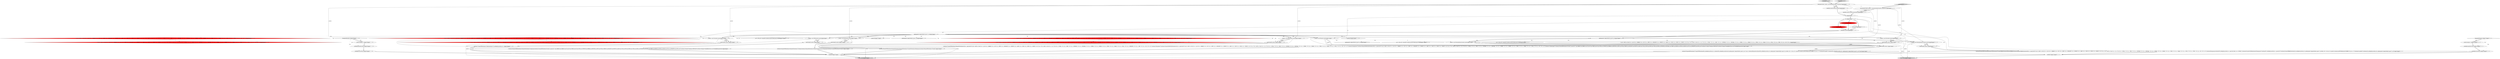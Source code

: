 digraph {
1 [style = filled, label = "getInterpreter().adaptivePredict(_input,12,_ctx)@@@10@@@['1', '1', '0']", fillcolor = white, shape = diamond image = "AAA0AAABBB1BBB"];
7 [style = filled, label = "int _la@@@5@@@['1', '1', '1']", fillcolor = white, shape = ellipse image = "AAA0AAABBB1BBB"];
50 [style = filled, label = "{exitRule()}@@@132@@@['0', '0', '1']", fillcolor = white, shape = ellipse image = "AAA0AAABBB3BBB"];
60 [style = filled, label = "getInterpreter().adaptivePredict(_input,38,_ctx)@@@10@@@['0', '0', '1']", fillcolor = white, shape = diamond image = "AAA0AAABBB3BBB"];
32 [style = filled, label = "(((_la) & ~0x3f) == 0 && ((1L << _la) & ((1L << LBRACE) | (1L << LP) | (1L << NEW) | (1L << BOOLNOT) | (1L << BWNOT) | (1L << ADD) | (1L << SUB) | (1L << INCR) | (1L << DECR))) != 0) || ((((_la - 72)) & ~0x3f) == 0 && ((1L << (_la - 72)) & ((1L << (OCTAL - 72)) | (1L << (HEX - 72)) | (1L << (INTEGER - 72)) | (1L << (DECIMAL - 72)) | (1L << (STRING - 72)) | (1L << (REGEX - 72)) | (1L << (TRUE - 72)) | (1L << (FALSE - 72)) | (1L << (NULL - 72)) | (1L << (TYPE - 72)) | (1L << (ID - 72)))) != 0)@@@88@@@['1', '0', '0']", fillcolor = red, shape = diamond image = "AAA1AAABBB1BBB"];
37 [style = filled, label = "enterOuterAlt(_localctx,6)@@@163@@@['1', '1', '0']", fillcolor = white, shape = ellipse image = "AAA0AAABBB1BBB"];
55 [style = filled, label = "_localctx = new NewstandardarrayContext(_localctx)@@@11@@@['0', '0', '1']", fillcolor = white, shape = ellipse image = "AAA0AAABBB3BBB"];
29 [style = filled, label = "_localctx = new WhileContext(_localctx)@@@42@@@['1', '1', '0']", fillcolor = white, shape = ellipse image = "AAA0AAABBB1BBB"];
54 [style = filled, label = "enterOuterAlt(_localctx,2)@@@69@@@['0', '0', '1']", fillcolor = white, shape = ellipse image = "AAA0AAABBB3BBB"];
12 [style = filled, label = "_localctx = new TryContext(_localctx)@@@162@@@['1', '1', '0']", fillcolor = white, shape = ellipse image = "AAA0AAABBB1BBB"];
20 [style = filled, label = "(((_la) & ~0x3f) == 0 && ((1L << _la) & ((1L << LBRACE) | (1L << LP) | (1L << NEW) | (1L << BOOLNOT) | (1L << BWNOT) | (1L << ADD) | (1L << SUB) | (1L << INCR) | (1L << DECR))) != 0) || ((((_la - 72)) & ~0x3f) == 0 && ((1L << (_la - 72)) & ((1L << (OCTAL - 72)) | (1L << (HEX - 72)) | (1L << (INTEGER - 72)) | (1L << (DECIMAL - 72)) | (1L << (STRING - 72)) | (1L << (REGEX - 72)) | (1L << (TRUE - 72)) | (1L << (FALSE - 72)) | (1L << (NULL - 72)) | (1L << (TYPE - 72)) | (1L << (ID - 72)))) != 0)@@@78@@@['1', '0', '0']", fillcolor = red, shape = diamond image = "AAA1AAABBB1BBB"];
2 [style = filled, label = "_input.LA(1)@@@54@@@['1', '1', '0']", fillcolor = white, shape = diamond image = "AAA0AAABBB1BBB"];
51 [style = filled, label = "(((_la) & ~0x3f) == 0 && ((1L << _la) & ((1L << LBRACE) | (1L << LP) | (1L << NEW) | (1L << BOOLNOT) | (1L << BWNOT) | (1L << ADD) | (1L << SUB) | (1L << INCR) | (1L << DECR))) != 0) || ((((_la - 72)) & ~0x3f) == 0 && ((1L << (_la - 72)) & ((1L << (OCTAL - 72)) | (1L << (HEX - 72)) | (1L << (INTEGER - 72)) | (1L << (DECIMAL - 72)) | (1L << (STRING - 72)) | (1L << (REGEX - 72)) | (1L << (TRUE - 72)) | (1L << (FALSE - 72)) | (1L << (NULL - 72)) | (1L << (TYPE - 72)) | (1L << (ID - 72)))) != 0)@@@83@@@['0', '0', '1']", fillcolor = white, shape = diamond image = "AAA0AAABBB3BBB"];
59 [style = filled, label = "getInterpreter().adaptivePredict(_input,34,_ctx)@@@43@@@['0', '0', '1']", fillcolor = white, shape = diamond image = "AAA0AAABBB3BBB"];
9 [style = filled, label = "_errHandler.reportError(this,re)@@@194@@@['1', '1', '0']", fillcolor = white, shape = ellipse image = "AAA0AAABBB1BBB"];
31 [style = filled, label = "_localctx = new IneachContext(_localctx)@@@143@@@['1', '1', '0']", fillcolor = white, shape = ellipse image = "AAA0AAABBB1BBB"];
48 [style = filled, label = "ArrayinitializerContext _localctx = new ArrayinitializerContext(_ctx,getState())@@@3@@@['0', '0', '1']", fillcolor = white, shape = ellipse image = "AAA0AAABBB3BBB"];
6 [style = filled, label = "{setState(137)match(FOR)setState(138)match(LP)setState(140)_la = _input.LA(1)if ((((_la) & ~0x3f) == 0 && ((1L << _la) & ((1L << LBRACE) | (1L << LP) | (1L << NEW) | (1L << BOOLNOT) | (1L << BWNOT) | (1L << ADD) | (1L << SUB) | (1L << INCR) | (1L << DECR))) != 0) || ((((_la - 72)) & ~0x3f) == 0 && ((1L << (_la - 72)) & ((1L << (OCTAL - 72)) | (1L << (HEX - 72)) | (1L << (INTEGER - 72)) | (1L << (DECIMAL - 72)) | (1L << (STRING - 72)) | (1L << (REGEX - 72)) | (1L << (TRUE - 72)) | (1L << (FALSE - 72)) | (1L << (NULL - 72)) | (1L << (PRIMITIVE - 72)) | (1L << (DEF - 72)) | (1L << (ID - 72)))) != 0)) {{setState(139)initializer()}}setState(142)match(SEMICOLON)setState(144)_la = _input.LA(1)if ((((_la) & ~0x3f) == 0 && ((1L << _la) & ((1L << LBRACE) | (1L << LP) | (1L << NEW) | (1L << BOOLNOT) | (1L << BWNOT) | (1L << ADD) | (1L << SUB) | (1L << INCR) | (1L << DECR))) != 0) || ((((_la - 72)) & ~0x3f) == 0 && ((1L << (_la - 72)) & ((1L << (OCTAL - 72)) | (1L << (HEX - 72)) | (1L << (INTEGER - 72)) | (1L << (DECIMAL - 72)) | (1L << (STRING - 72)) | (1L << (REGEX - 72)) | (1L << (TRUE - 72)) | (1L << (FALSE - 72)) | (1L << (NULL - 72)) | (1L << (ID - 72)))) != 0)) {{setState(143)expression()}}setState(146)match(SEMICOLON)setState(148)_la = _input.LA(1)if ((((_la) & ~0x3f) == 0 && ((1L << _la) & ((1L << LBRACE) | (1L << LP) | (1L << NEW) | (1L << BOOLNOT) | (1L << BWNOT) | (1L << ADD) | (1L << SUB) | (1L << INCR) | (1L << DECR))) != 0) || ((((_la - 72)) & ~0x3f) == 0 && ((1L << (_la - 72)) & ((1L << (OCTAL - 72)) | (1L << (HEX - 72)) | (1L << (INTEGER - 72)) | (1L << (DECIMAL - 72)) | (1L << (STRING - 72)) | (1L << (REGEX - 72)) | (1L << (TRUE - 72)) | (1L << (FALSE - 72)) | (1L << (NULL - 72)) | (1L << (ID - 72)))) != 0)) {{setState(147)afterthought()}}setState(150)match(RP)setState(153)switch (_input.LA(1)) {case LBRACK:case LBRACE:case LP:case IF:case WHILE:case DO:case FOR:case CONTINUE:case BREAK:case RETURN:case NEW:case TRY:case THROW:case BOOLNOT:case BWNOT:case ADD:case SUB:case INCR:case DECR:case OCTAL:case HEX:case INTEGER:case DECIMAL:case STRING:case REGEX:case TRUE:case FALSE:case NULL:case PRIMITIVE:case DEF:case ID:{setState(151)trailer()}breakcase SEMICOLON:{setState(152)empty()}breakdefault:throw new NoViableAltException(this)}@@@71@@@['1', '1', '0']", fillcolor = white, shape = ellipse image = "AAA0AAABBB1BBB"];
21 [style = filled, label = "enterOuterAlt(_localctx,4)@@@123@@@['1', '1', '0']", fillcolor = white, shape = ellipse image = "AAA0AAABBB1BBB"];
24 [style = filled, label = "enterRule(_localctx,8,RULE_rstatement)@@@4@@@['1', '1', '0']", fillcolor = white, shape = ellipse image = "AAA0AAABBB1BBB"];
5 [style = filled, label = "enterOuterAlt(_localctx,5)@@@144@@@['1', '1', '0']", fillcolor = white, shape = ellipse image = "AAA0AAABBB1BBB"];
30 [style = filled, label = "_localctx = new IfContext(_localctx)@@@11@@@['1', '1', '0']", fillcolor = white, shape = ellipse image = "AAA0AAABBB1BBB"];
53 [style = filled, label = "_alt != 2 && _alt != org.antlr.v4.runtime.atn.ATN.INVALID_ALT_NUMBER@@@110@@@['0', '0', '1']", fillcolor = white, shape = diamond image = "AAA0AAABBB3BBB"];
49 [style = filled, label = "{setState(395)match(NEW)setState(396)match(TYPE)setState(397)match(LBRACE)setState(398)match(RBRACE)setState(399)match(LBRACK)setState(408)_la = _input.LA(1)if ((((_la) & ~0x3f) == 0 && ((1L << _la) & ((1L << LBRACE) | (1L << LP) | (1L << NEW) | (1L << BOOLNOT) | (1L << BWNOT) | (1L << ADD) | (1L << SUB) | (1L << INCR) | (1L << DECR))) != 0) || ((((_la - 72)) & ~0x3f) == 0 && ((1L << (_la - 72)) & ((1L << (OCTAL - 72)) | (1L << (HEX - 72)) | (1L << (INTEGER - 72)) | (1L << (DECIMAL - 72)) | (1L << (STRING - 72)) | (1L << (REGEX - 72)) | (1L << (TRUE - 72)) | (1L << (FALSE - 72)) | (1L << (NULL - 72)) | (1L << (TYPE - 72)) | (1L << (ID - 72)))) != 0)) {{setState(400)expression()setState(405)_errHandler.sync(this)_la = _input.LA(1)while (_la == COMMA) {{{setState(401)match(COMMA)setState(402)expression()}}setState(407)_errHandler.sync(this)_la = _input.LA(1)}}}setState(410)match(RBRACK)setState(414)_errHandler.sync(this)_alt = getInterpreter().adaptivePredict(_input,37,_ctx)while (_alt != 2 && _alt != org.antlr.v4.runtime.atn.ATN.INVALID_ALT_NUMBER) {if (_alt == 1) {{{setState(411)postfix()}}}setState(416)_errHandler.sync(this)_alt = getInterpreter().adaptivePredict(_input,37,_ctx)}}@@@70@@@['0', '0', '1']", fillcolor = white, shape = ellipse image = "AAA0AAABBB3BBB"];
8 [style = filled, label = "(((_la) & ~0x3f) == 0 && ((1L << _la) & ((1L << LBRACE) | (1L << LP) | (1L << NEW) | (1L << BOOLNOT) | (1L << BWNOT) | (1L << ADD) | (1L << SUB) | (1L << INCR) | (1L << DECR))) != 0) || ((((_la - 72)) & ~0x3f) == 0 && ((1L << (_la - 72)) & ((1L << (OCTAL - 72)) | (1L << (HEX - 72)) | (1L << (INTEGER - 72)) | (1L << (DECIMAL - 72)) | (1L << (STRING - 72)) | (1L << (REGEX - 72)) | (1L << (TRUE - 72)) | (1L << (FALSE - 72)) | (1L << (NULL - 72)) | (1L << (TYPE - 72)) | (1L << (ID - 72)))) != 0)@@@98@@@['1', '0', '0']", fillcolor = red, shape = diamond image = "AAA1AAABBB1BBB"];
25 [style = filled, label = "enterOuterAlt(_localctx,2)@@@43@@@['1', '1', '0']", fillcolor = white, shape = ellipse image = "AAA0AAABBB1BBB"];
39 [style = filled, label = "(((_la) & ~0x3f) == 0 && ((1L << _la) & ((1L << LBRACE) | (1L << LP) | (1L << NEW) | (1L << BOOLNOT) | (1L << BWNOT) | (1L << ADD) | (1L << SUB) | (1L << INCR) | (1L << DECR))) != 0) || ((((_la - 72)) & ~0x3f) == 0 && ((1L << (_la - 72)) & ((1L << (OCTAL - 72)) | (1L << (HEX - 72)) | (1L << (INTEGER - 72)) | (1L << (DECIMAL - 72)) | (1L << (STRING - 72)) | (1L << (REGEX - 72)) | (1L << (TRUE - 72)) | (1L << (FALSE - 72)) | (1L << (NULL - 72)) | (1L << (PRIMITIVE - 72)) | (1L << (DEF - 72)) | (1L << (ID - 72)))) != 0)@@@78@@@['0', '1', '0']", fillcolor = red, shape = diamond image = "AAA1AAABBB2BBB"];
34 [style = filled, label = "enterOuterAlt(_localctx,1)@@@12@@@['1', '1', '1']", fillcolor = white, shape = ellipse image = "AAA0AAABBB1BBB"];
45 [style = filled, label = "_errHandler.recover(this,re)@@@130@@@['0', '0', '1']", fillcolor = white, shape = ellipse image = "AAA0AAABBB3BBB"];
13 [style = filled, label = "RstatementContext _localctx = new RstatementContext(_ctx,getState())@@@3@@@['1', '1', '0']", fillcolor = white, shape = ellipse image = "AAA0AAABBB1BBB"];
52 [style = filled, label = "RecognitionException re@@@127@@@['0', '0', '1']", fillcolor = white, shape = diamond image = "AAA0AAABBB3BBB"];
19 [style = filled, label = "_alt != 2 && _alt != org.antlr.v4.runtime.atn.ATN.INVALID_ALT_NUMBER@@@187@@@['1', '1', '0']", fillcolor = white, shape = diamond image = "AAA0AAABBB1BBB"];
27 [style = filled, label = "{exitRule()}@@@197@@@['1', '1', '0']", fillcolor = white, shape = ellipse image = "AAA0AAABBB1BBB"];
40 [style = filled, label = "(((_la) & ~0x3f) == 0 && ((1L << _la) & ((1L << LBRACE) | (1L << LP) | (1L << NEW) | (1L << BOOLNOT) | (1L << BWNOT) | (1L << ADD) | (1L << SUB) | (1L << INCR) | (1L << DECR))) != 0) || ((((_la - 72)) & ~0x3f) == 0 && ((1L << (_la - 72)) & ((1L << (OCTAL - 72)) | (1L << (HEX - 72)) | (1L << (INTEGER - 72)) | (1L << (DECIMAL - 72)) | (1L << (STRING - 72)) | (1L << (REGEX - 72)) | (1L << (TRUE - 72)) | (1L << (FALSE - 72)) | (1L << (NULL - 72)) | (1L << (ID - 72)))) != 0)@@@88@@@['0', '1', '0']", fillcolor = red, shape = diamond image = "AAA1AAABBB2BBB"];
41 [style = filled, label = "(((_la) & ~0x3f) == 0 && ((1L << _la) & ((1L << LBRACE) | (1L << LP) | (1L << NEW) | (1L << BOOLNOT) | (1L << BWNOT) | (1L << ADD) | (1L << SUB) | (1L << INCR) | (1L << DECR))) != 0) || ((((_la - 72)) & ~0x3f) == 0 && ((1L << (_la - 72)) & ((1L << (OCTAL - 72)) | (1L << (HEX - 72)) | (1L << (INTEGER - 72)) | (1L << (DECIMAL - 72)) | (1L << (STRING - 72)) | (1L << (REGEX - 72)) | (1L << (TRUE - 72)) | (1L << (FALSE - 72)) | (1L << (NULL - 72)) | (1L << (ID - 72)))) != 0)@@@98@@@['0', '1', '0']", fillcolor = red, shape = diamond image = "AAA1AAABBB2BBB"];
4 [style = filled, label = "_errHandler.recover(this,re)@@@195@@@['1', '1', '0']", fillcolor = white, shape = ellipse image = "AAA0AAABBB1BBB"];
42 [style = filled, label = "setState(179)@@@8@@@['0', '1', '0']", fillcolor = red, shape = ellipse image = "AAA1AAABBB2BBB"];
61 [style = filled, label = "setState(417)@@@8@@@['0', '0', '1']", fillcolor = white, shape = ellipse image = "AAA0AAABBB3BBB"];
56 [style = filled, label = "_alt != 2 && _alt != org.antlr.v4.runtime.atn.ATN.INVALID_ALT_NUMBER@@@40@@@['0', '0', '1']", fillcolor = white, shape = diamond image = "AAA0AAABBB3BBB"];
38 [style = filled, label = "setState(169)@@@8@@@['1', '0', '0']", fillcolor = red, shape = ellipse image = "AAA1AAABBB1BBB"];
43 [style = filled, label = "rstatement['0', '1', '0']", fillcolor = lightgray, shape = diamond image = "AAA0AAABBB2BBB"];
62 [style = filled, label = "arrayinitializer['0', '0', '1']", fillcolor = lightgray, shape = diamond image = "AAA0AAABBB3BBB"];
0 [style = filled, label = "_localctx.exception = re@@@193@@@['1', '1', '0']", fillcolor = white, shape = ellipse image = "AAA0AAABBB1BBB"];
46 [style = filled, label = "return _localctx@@@135@@@['0', '0', '1']", fillcolor = lightgray, shape = ellipse image = "AAA0AAABBB3BBB"];
47 [style = filled, label = "enterRule(_localctx,50,RULE_arrayinitializer)@@@4@@@['0', '0', '1']", fillcolor = white, shape = ellipse image = "AAA0AAABBB3BBB"];
57 [style = filled, label = "_errHandler.reportError(this,re)@@@129@@@['0', '0', '1']", fillcolor = white, shape = ellipse image = "AAA0AAABBB3BBB"];
23 [style = filled, label = "int _alt@@@7@@@['1', '1', '1']", fillcolor = white, shape = ellipse image = "AAA0AAABBB1BBB"];
58 [style = filled, label = "_localctx.exception = re@@@128@@@['0', '0', '1']", fillcolor = white, shape = ellipse image = "AAA0AAABBB3BBB"];
35 [style = filled, label = "{setState(155)match(FOR)setState(156)match(LP)setState(157)decltype()setState(158)match(ID)setState(159)match(COLON)setState(160)expression()setState(161)match(RP)setState(162)trailer()}@@@124@@@['1', '1', '0']", fillcolor = white, shape = ellipse image = "AAA0AAABBB1BBB"];
10 [style = filled, label = "_errHandler.sync(this)@@@9@@@['1', '1', '1']", fillcolor = white, shape = ellipse image = "AAA0AAABBB1BBB"];
16 [style = filled, label = "{setState(129)match(WHILE)setState(130)match(LP)setState(131)expression()setState(132)match(RP)setState(135)switch (_input.LA(1)) {case LBRACK:case LBRACE:case LP:case IF:case WHILE:case DO:case FOR:case CONTINUE:case BREAK:case RETURN:case NEW:case TRY:case THROW:case BOOLNOT:case BWNOT:case ADD:case SUB:case INCR:case DECR:case OCTAL:case HEX:case INTEGER:case DECIMAL:case STRING:case REGEX:case TRUE:case FALSE:case NULL:case PRIMITIVE:case DEF:case ID:{setState(133)trailer()}breakcase SEMICOLON:{setState(134)empty()}breakdefault:throw new NoViableAltException(this)}@@@44@@@['1', '1', '0']", fillcolor = white, shape = ellipse image = "AAA0AAABBB1BBB"];
33 [style = filled, label = "_input.LA(1)@@@107@@@['1', '1', '0']", fillcolor = white, shape = diamond image = "AAA0AAABBB1BBB"];
28 [style = filled, label = "rstatement['1', '0', '0']", fillcolor = lightgray, shape = diamond image = "AAA0AAABBB1BBB"];
3 [style = filled, label = "getInterpreter().adaptivePredict(_input,5,_ctx)@@@26@@@['1', '1', '0']", fillcolor = white, shape = diamond image = "AAA0AAABBB1BBB"];
44 [style = filled, label = "_localctx = new NewinitializedarrayContext(_localctx)@@@68@@@['0', '0', '1']", fillcolor = white, shape = ellipse image = "AAA0AAABBB3BBB"];
36 [style = filled, label = "_localctx = new EachContext(_localctx)@@@122@@@['1', '1', '0']", fillcolor = white, shape = ellipse image = "AAA0AAABBB1BBB"];
11 [style = filled, label = "{setState(172)match(TRY)setState(173)block()setState(175)_errHandler.sync(this)_alt = 1}@@@164@@@['1', '1', '0']", fillcolor = white, shape = ellipse image = "AAA0AAABBB1BBB"];
15 [style = filled, label = "return _localctx@@@200@@@['1', '1', '0']", fillcolor = lightgray, shape = ellipse image = "AAA0AAABBB1BBB"];
18 [style = filled, label = "{setState(376)match(NEW)setState(377)match(TYPE)setState(382)_errHandler.sync(this)_alt = 1setState(393)_errHandler.sync(this)switch (getInterpreter().adaptivePredict(_input,34,_ctx)) {case 1:{setState(386)postdot()setState(390)_errHandler.sync(this)_alt = getInterpreter().adaptivePredict(_input,33,_ctx)while (_alt != 2 && _alt != org.antlr.v4.runtime.atn.ATN.INVALID_ALT_NUMBER) {if (_alt == 1) {{{setState(387)postfix()}}}setState(392)_errHandler.sync(this)_alt = getInterpreter().adaptivePredict(_input,33,_ctx)}}break}@@@13@@@['1', '1', '1']", fillcolor = white, shape = ellipse image = "AAA0AAABBB1BBB"];
14 [style = filled, label = "{setState(164)match(FOR)setState(165)match(LP)setState(166)match(ID)setState(167)match(IN)setState(168)expression()setState(169)match(RP)setState(170)trailer()}@@@145@@@['1', '1', '0']", fillcolor = white, shape = ellipse image = "AAA0AAABBB1BBB"];
22 [style = filled, label = "_localctx = new ForContext(_localctx)@@@69@@@['1', '1', '0']", fillcolor = white, shape = ellipse image = "AAA0AAABBB1BBB"];
26 [style = filled, label = "RecognitionException re@@@192@@@['1', '1', '0']", fillcolor = white, shape = diamond image = "AAA0AAABBB1BBB"];
17 [style = filled, label = "enterOuterAlt(_localctx,3)@@@70@@@['1', '1', '0']", fillcolor = white, shape = ellipse image = "AAA0AAABBB1BBB"];
22->44 [style = dashed, label="0"];
1->39 [style = dotted, label="true"];
31->15 [style = solid, label="_localctx"];
37->11 [style = bold, label=""];
47->7 [style = bold, label=""];
38->61 [style = dashed, label="0"];
34->18 [style = bold, label=""];
1->31 [style = dotted, label="true"];
1->21 [style = dotted, label="true"];
1->30 [style = bold, label=""];
23->11 [style = solid, label="_alt"];
27->15 [style = bold, label=""];
61->10 [style = bold, label=""];
1->34 [style = dotted, label="true"];
60->59 [style = dotted, label="true"];
7->49 [style = solid, label="_la"];
1->3 [style = dotted, label="true"];
36->15 [style = solid, label="_localctx"];
60->44 [style = dotted, label="true"];
1->12 [style = dotted, label="true"];
13->24 [style = solid, label="_localctx"];
48->47 [style = solid, label="_localctx"];
1->12 [style = bold, label=""];
55->46 [style = solid, label="_localctx"];
55->34 [style = bold, label=""];
13->29 [style = solid, label="_localctx"];
44->54 [style = solid, label="_localctx"];
24->47 [style = dashed, label="0"];
20->39 [style = dashed, label="0"];
55->34 [style = solid, label="_localctx"];
21->35 [style = bold, label=""];
13->36 [style = solid, label="_localctx"];
1->31 [style = bold, label=""];
26->4 [style = dotted, label="true"];
22->15 [style = solid, label="_localctx"];
52->57 [style = dotted, label="true"];
54->49 [style = bold, label=""];
13->22 [style = solid, label="_localctx"];
44->46 [style = solid, label="_localctx"];
23->61 [style = bold, label=""];
31->5 [style = bold, label=""];
1->22 [style = dotted, label="true"];
13->31 [style = solid, label="_localctx"];
12->37 [style = solid, label="_localctx"];
30->34 [style = bold, label=""];
29->25 [style = solid, label="_localctx"];
57->45 [style = bold, label=""];
26->9 [style = dotted, label="true"];
12->37 [style = bold, label=""];
1->30 [style = dotted, label="true"];
1->32 [style = dotted, label="true"];
1->41 [style = dotted, label="true"];
18->50 [style = bold, label=""];
43->13 [style = bold, label=""];
1->40 [style = dotted, label="true"];
60->55 [style = bold, label=""];
52->58 [style = bold, label=""];
26->0 [style = bold, label=""];
1->33 [style = dotted, label="true"];
52->45 [style = dotted, label="true"];
7->23 [style = bold, label=""];
23->18 [style = solid, label="_alt"];
1->8 [style = dotted, label="true"];
22->17 [style = bold, label=""];
62->48 [style = bold, label=""];
29->15 [style = solid, label="_localctx"];
24->7 [style = bold, label=""];
10->1 [style = bold, label=""];
60->34 [style = dotted, label="true"];
60->44 [style = bold, label=""];
10->60 [style = bold, label=""];
44->54 [style = bold, label=""];
60->56 [style = dotted, label="true"];
13->24 [style = bold, label=""];
16->27 [style = bold, label=""];
1->17 [style = dotted, label="true"];
17->6 [style = bold, label=""];
58->57 [style = bold, label=""];
13->48 [style = dashed, label="0"];
60->54 [style = dotted, label="true"];
25->16 [style = bold, label=""];
8->41 [style = dashed, label="0"];
1->19 [style = dotted, label="true"];
49->50 [style = bold, label=""];
23->42 [style = bold, label=""];
6->27 [style = bold, label=""];
38->42 [style = dashed, label="0"];
14->27 [style = bold, label=""];
13->12 [style = solid, label="_localctx"];
1->29 [style = bold, label=""];
1->37 [style = dotted, label="true"];
1->20 [style = dotted, label="true"];
48->55 [style = solid, label="_localctx"];
60->51 [style = dotted, label="true"];
23->49 [style = solid, label="_alt"];
35->27 [style = bold, label=""];
0->9 [style = bold, label=""];
1->25 [style = dotted, label="true"];
22->17 [style = solid, label="_localctx"];
38->10 [style = bold, label=""];
50->46 [style = bold, label=""];
9->4 [style = bold, label=""];
36->21 [style = solid, label="_localctx"];
29->25 [style = bold, label=""];
30->55 [style = dashed, label="0"];
28->13 [style = bold, label=""];
1->60 [style = dashed, label="0"];
5->14 [style = bold, label=""];
30->15 [style = solid, label="_localctx"];
48->44 [style = solid, label="_localctx"];
1->36 [style = bold, label=""];
12->15 [style = solid, label="_localctx"];
1->22 [style = bold, label=""];
36->21 [style = bold, label=""];
1->29 [style = dotted, label="true"];
1->36 [style = dotted, label="true"];
60->55 [style = dotted, label="true"];
32->40 [style = dashed, label="0"];
31->5 [style = solid, label="_localctx"];
18->27 [style = bold, label=""];
45->50 [style = bold, label=""];
48->47 [style = bold, label=""];
52->58 [style = dotted, label="true"];
7->6 [style = solid, label="_la"];
42->10 [style = bold, label=""];
23->38 [style = bold, label=""];
4->27 [style = bold, label=""];
60->53 [style = dotted, label="true"];
1->2 [style = dotted, label="true"];
1->5 [style = dotted, label="true"];
30->34 [style = solid, label="_localctx"];
17->54 [style = dashed, label="0"];
26->0 [style = dotted, label="true"];
11->27 [style = bold, label=""];
13->30 [style = solid, label="_localctx"];
}
